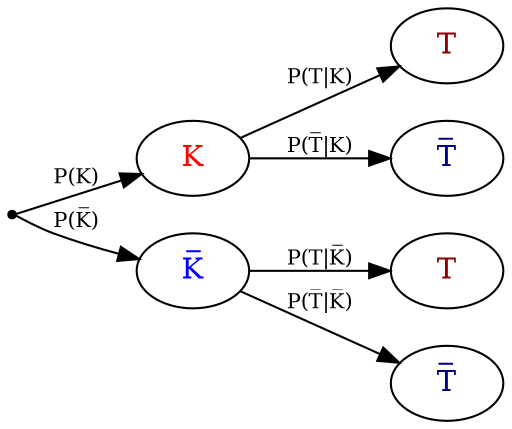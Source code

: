 digraph {

graph [rankdir = "LR"]



  "1" [label = "", shape = "point", fontcolor = ""] 
  "2" [label = "K", shape = "ellipse", fontcolor = "#FF0000"] 
  "3" [label = "T", shape = "ellipse", fontcolor = "#8b0000"] 
  "4" [label = "T&#773;", shape = "ellipse", fontcolor = "#000080"] 
  "5" [label = "K&#773;", shape = "ellipse", fontcolor = "#0000ff"] 
  "6" [label = "T", shape = "ellipse", fontcolor = "#8b0000"] 
  "7" [label = "T&#773;", shape = "ellipse", fontcolor = "#000080"] 
"1"->"2" [fontsize = "10", label = "P(K)"] 
"1"->"5" [fontsize = "10", label = "P(K&#773;)"] 
"2"->"3" [fontsize = "10", label = "P(T|K)"] 
"2"->"4" [fontsize = "10", label = "P(T&#773;|K)"] 
"5"->"6" [fontsize = "10", label = "P(T|K&#773;)"] 
"5"->"7" [fontsize = "10", label = "P(T&#773;|K&#773;)"] 
}